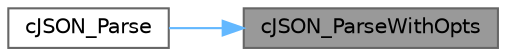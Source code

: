 digraph "cJSON_ParseWithOpts"
{
 // LATEX_PDF_SIZE
  bgcolor="transparent";
  edge [fontname=Helvetica,fontsize=10,labelfontname=Helvetica,labelfontsize=10];
  node [fontname=Helvetica,fontsize=10,shape=box,height=0.2,width=0.4];
  rankdir="RL";
  Node1 [label="cJSON_ParseWithOpts",height=0.2,width=0.4,color="gray40", fillcolor="grey60", style="filled", fontcolor="black",tooltip=" "];
  Node1 -> Node2 [dir="back",color="steelblue1",style="solid"];
  Node2 [label="cJSON_Parse",height=0.2,width=0.4,color="grey40", fillcolor="white", style="filled",URL="$c_j_s_o_n_8c.html#a919203a26345d461e23f9208a5d7cc90",tooltip=" "];
}
